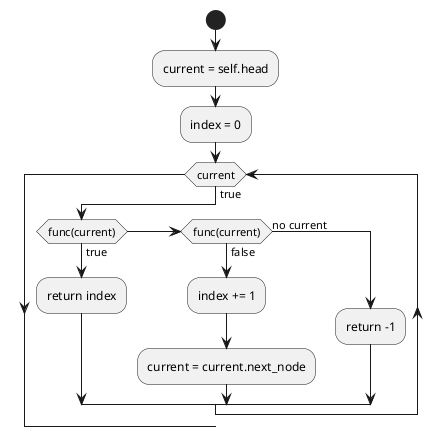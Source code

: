 @startuml

start
:current = self.head;
:index = 0;
while (current) is (true)
    if (func(current)) then (true)
        :return index;
    elseif (func(current)) then (false)
        :index += 1;
        :current = current.next_node;
    else (no current)
        :return -1;
    endif
endwhile
@enduml
